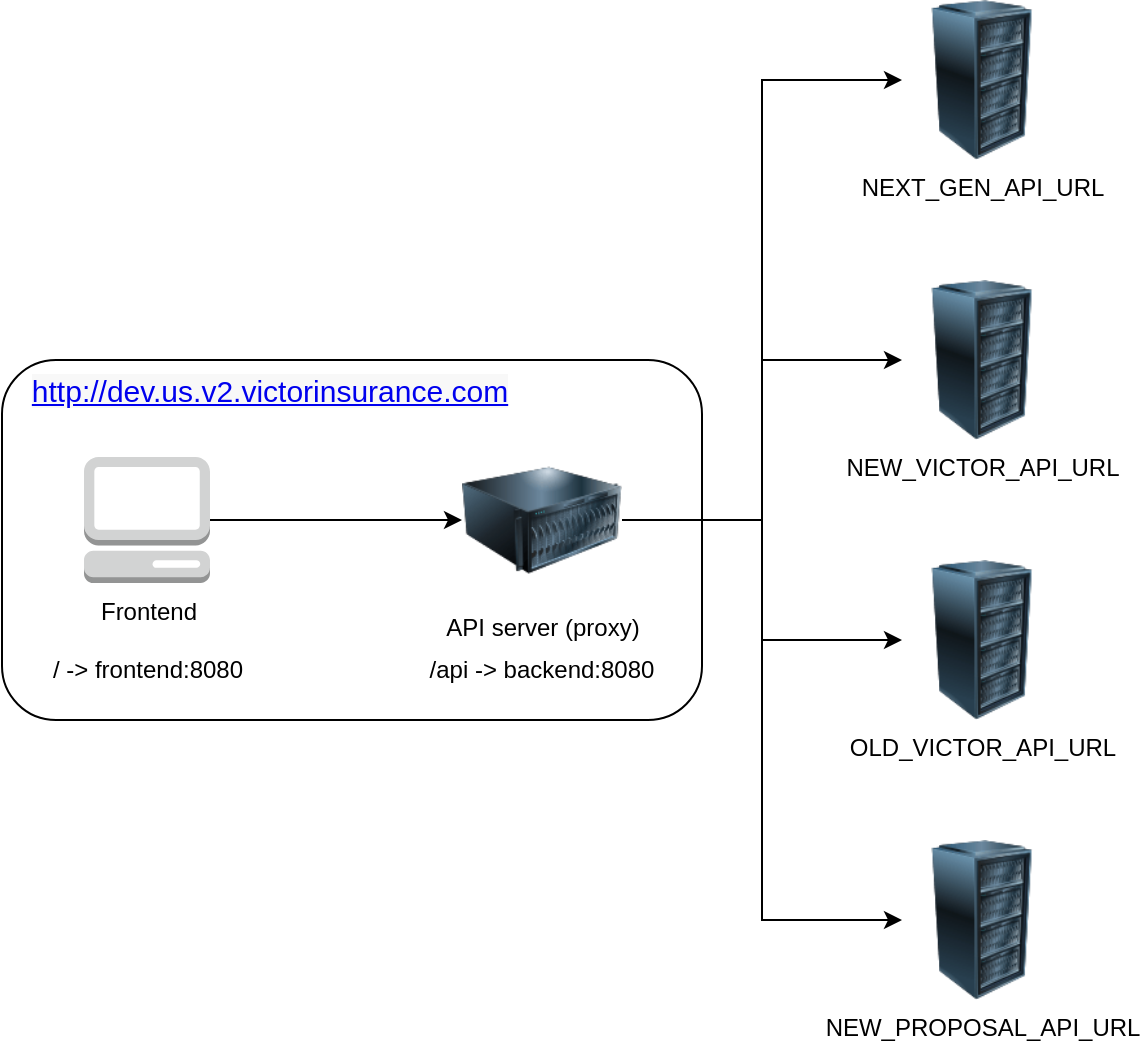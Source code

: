 <mxfile version="24.7.8">
  <diagram name="Page-1" id="VYGIeJ-EaMMZM1RzmYsg">
    <mxGraphModel dx="1018" dy="797" grid="1" gridSize="10" guides="1" tooltips="1" connect="1" arrows="1" fold="1" page="1" pageScale="1" pageWidth="850" pageHeight="1100" math="0" shadow="0">
      <root>
        <mxCell id="0" />
        <mxCell id="1" parent="0" />
        <mxCell id="rBoZev6xuI7LeDAGhiJY-15" style="edgeStyle=orthogonalEdgeStyle;rounded=0;orthogonalLoop=1;jettySize=auto;html=1;entryX=0;entryY=0.5;entryDx=0;entryDy=0;" parent="1" source="rBoZev6xuI7LeDAGhiJY-2" target="rBoZev6xuI7LeDAGhiJY-10" edge="1">
          <mxGeometry relative="1" as="geometry" />
        </mxCell>
        <mxCell id="rBoZev6xuI7LeDAGhiJY-12" style="edgeStyle=orthogonalEdgeStyle;rounded=0;orthogonalLoop=1;jettySize=auto;html=1;entryX=0;entryY=0.5;entryDx=0;entryDy=0;" parent="1" source="rBoZev6xuI7LeDAGhiJY-2" target="rBoZev6xuI7LeDAGhiJY-7" edge="1">
          <mxGeometry relative="1" as="geometry" />
        </mxCell>
        <mxCell id="rBoZev6xuI7LeDAGhiJY-13" style="edgeStyle=orthogonalEdgeStyle;rounded=0;orthogonalLoop=1;jettySize=auto;html=1;entryX=0;entryY=0.5;entryDx=0;entryDy=0;" parent="1" source="rBoZev6xuI7LeDAGhiJY-2" target="rBoZev6xuI7LeDAGhiJY-8" edge="1">
          <mxGeometry relative="1" as="geometry" />
        </mxCell>
        <mxCell id="rBoZev6xuI7LeDAGhiJY-7" value="NEXT_GEN_API_URL" style="image;html=1;image=img/lib/clip_art/computers/Server_Rack_128x128.png" parent="1" vertex="1">
          <mxGeometry x="490" y="170" width="80" height="80" as="geometry" />
        </mxCell>
        <mxCell id="rBoZev6xuI7LeDAGhiJY-8" value="NEW_VICTOR_API_URL" style="image;html=1;image=img/lib/clip_art/computers/Server_Rack_128x128.png" parent="1" vertex="1">
          <mxGeometry x="490" y="310" width="80" height="80" as="geometry" />
        </mxCell>
        <mxCell id="rBoZev6xuI7LeDAGhiJY-9" value="OLD_VICTOR_API_URL" style="image;html=1;image=img/lib/clip_art/computers/Server_Rack_128x128.png" parent="1" vertex="1">
          <mxGeometry x="490" y="450" width="80" height="80" as="geometry" />
        </mxCell>
        <mxCell id="rBoZev6xuI7LeDAGhiJY-10" value="NEW_PROPOSAL_API_URL" style="image;html=1;image=img/lib/clip_art/computers/Server_Rack_128x128.png" parent="1" vertex="1">
          <mxGeometry x="490" y="590" width="80" height="80" as="geometry" />
        </mxCell>
        <mxCell id="3tgHMd8Dt0rjOWd303GG-1" value="" style="rounded=1;whiteSpace=wrap;html=1;" vertex="1" parent="1">
          <mxGeometry x="40" y="350" width="350" height="180" as="geometry" />
        </mxCell>
        <mxCell id="rBoZev6xuI7LeDAGhiJY-5" style="edgeStyle=orthogonalEdgeStyle;rounded=0;orthogonalLoop=1;jettySize=auto;html=1;entryX=0;entryY=0.5;entryDx=0;entryDy=0;" parent="1" source="rBoZev6xuI7LeDAGhiJY-1" target="rBoZev6xuI7LeDAGhiJY-2" edge="1">
          <mxGeometry relative="1" as="geometry" />
        </mxCell>
        <mxCell id="rBoZev6xuI7LeDAGhiJY-14" style="edgeStyle=orthogonalEdgeStyle;rounded=0;orthogonalLoop=1;jettySize=auto;html=1;entryX=0;entryY=0.5;entryDx=0;entryDy=0;" parent="1" source="rBoZev6xuI7LeDAGhiJY-2" target="rBoZev6xuI7LeDAGhiJY-9" edge="1">
          <mxGeometry relative="1" as="geometry" />
        </mxCell>
        <mxCell id="rBoZev6xuI7LeDAGhiJY-1" value="Frontend" style="outlineConnect=0;dashed=0;verticalLabelPosition=bottom;verticalAlign=top;align=center;html=1;shape=mxgraph.aws3.management_console;fillColor=#D2D3D3;gradientColor=none;" parent="1" vertex="1">
          <mxGeometry x="81" y="398.5" width="63" height="63" as="geometry" />
        </mxCell>
        <mxCell id="rBoZev6xuI7LeDAGhiJY-2" value="API server (proxy)" style="image;html=1;image=img/lib/clip_art/computers/Server_128x128.png" parent="1" vertex="1">
          <mxGeometry x="270" y="390" width="80" height="80" as="geometry" />
        </mxCell>
        <mxCell id="3tgHMd8Dt0rjOWd303GG-2" value="&lt;a style=&quot;box-sizing: inherit; font-family: Slack-Lato, Slack-Fractions, appleLogo, sans-serif; font-size: 15px; font-variant-ligatures: common-ligatures; text-align: left; background-color: rgb(248, 248, 248);&quot; aria-describedby=&quot;sk-tooltip-13041&quot; rel=&quot;noopener noreferrer&quot; href=&quot;http://dev.us.v2.victorinsurance.com/api&quot; data-sk=&quot;tooltip_parent&quot; data-stringify-link=&quot;http://dev.us.v2.victorinsurance.com/api&quot; class=&quot;c-link&quot; target=&quot;_blank&quot;&gt;http://dev.us.v2.victorinsurance.com&lt;/a&gt;" style="text;html=1;align=center;verticalAlign=middle;whiteSpace=wrap;rounded=0;" vertex="1" parent="1">
          <mxGeometry x="144" y="350" width="60" height="30" as="geometry" />
        </mxCell>
        <mxCell id="3tgHMd8Dt0rjOWd303GG-4" value="/ -&amp;gt; frontend:8080" style="text;html=1;align=center;verticalAlign=middle;whiteSpace=wrap;rounded=0;" vertex="1" parent="1">
          <mxGeometry x="52.5" y="490" width="120" height="30" as="geometry" />
        </mxCell>
        <mxCell id="3tgHMd8Dt0rjOWd303GG-5" value="/api -&amp;gt; backend:8080" style="text;html=1;align=center;verticalAlign=middle;whiteSpace=wrap;rounded=0;" vertex="1" parent="1">
          <mxGeometry x="250" y="490" width="120" height="30" as="geometry" />
        </mxCell>
      </root>
    </mxGraphModel>
  </diagram>
</mxfile>
